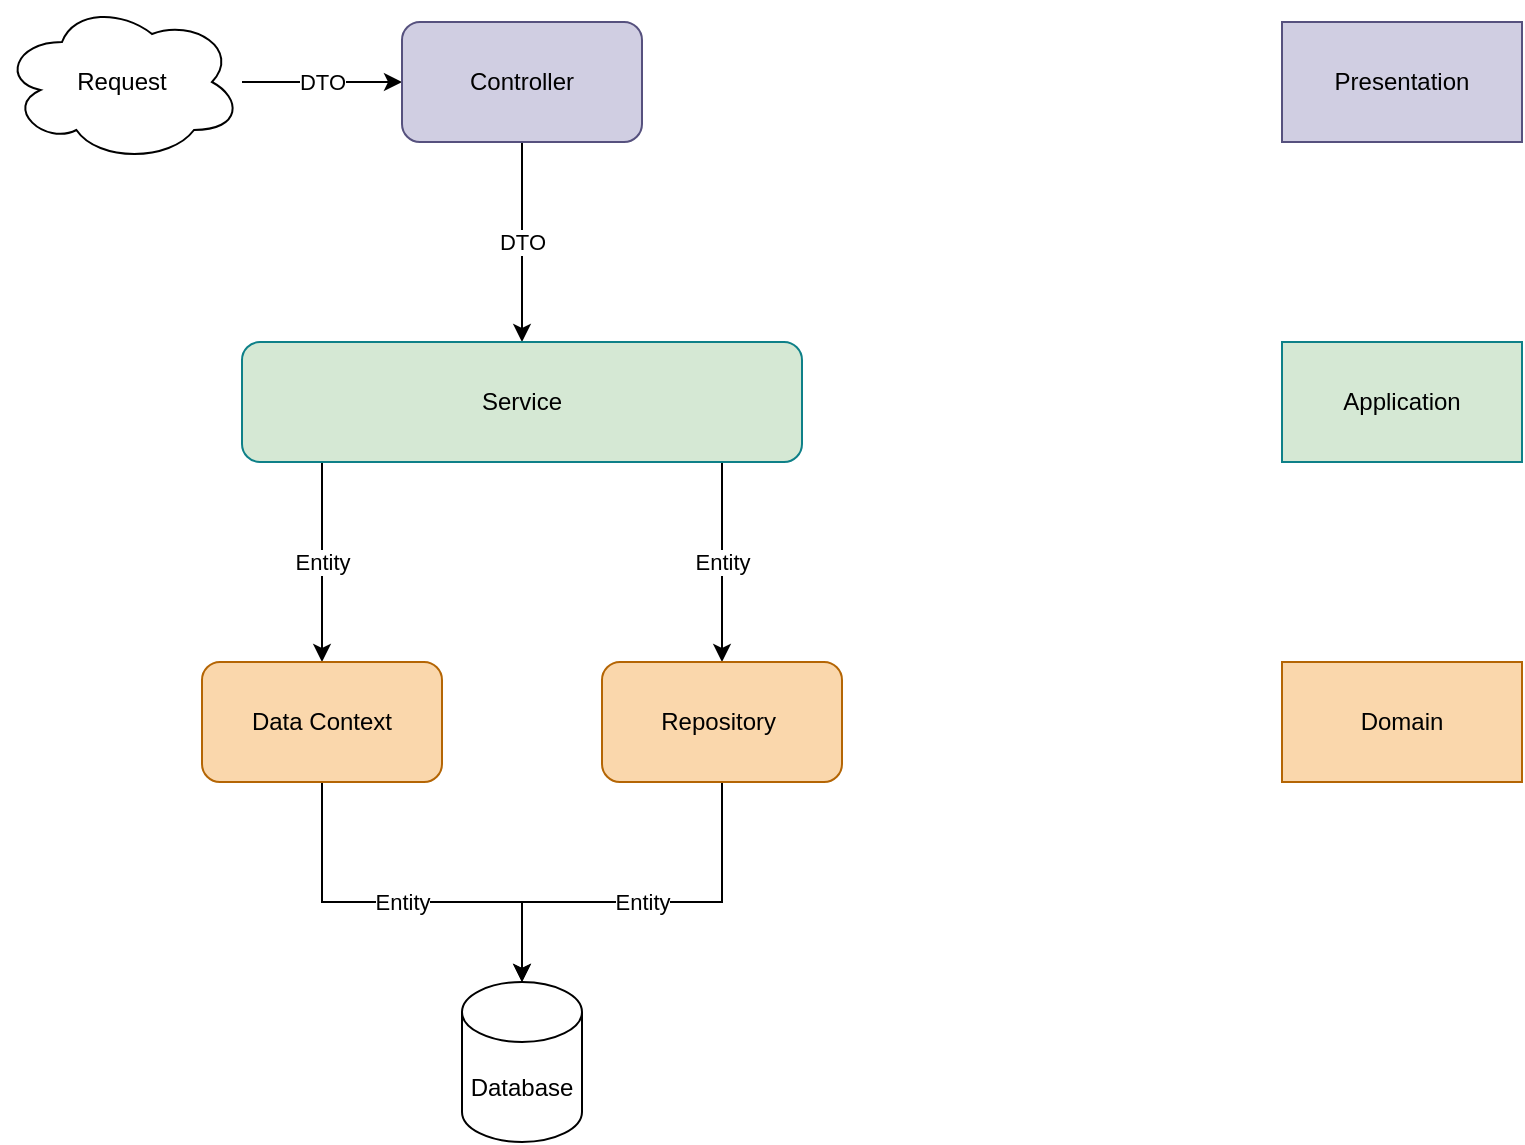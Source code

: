 <mxfile version="21.5.0" type="device">
  <diagram name="Page-1" id="wnHaTxV7M6vfOgKo9EU0">
    <mxGraphModel dx="1434" dy="756" grid="1" gridSize="10" guides="1" tooltips="1" connect="1" arrows="1" fold="1" page="1" pageScale="1" pageWidth="850" pageHeight="1100" math="0" shadow="0">
      <root>
        <mxCell id="0" />
        <mxCell id="1" parent="0" />
        <mxCell id="74psPuubJWWWUVLqXc-5-5" value="DTO" style="edgeStyle=orthogonalEdgeStyle;rounded=0;orthogonalLoop=1;jettySize=auto;html=1;" edge="1" parent="1" source="74psPuubJWWWUVLqXc-5-1" target="74psPuubJWWWUVLqXc-5-4">
          <mxGeometry relative="1" as="geometry" />
        </mxCell>
        <mxCell id="74psPuubJWWWUVLqXc-5-1" value="Request" style="ellipse;shape=cloud;whiteSpace=wrap;html=1;" vertex="1" parent="1">
          <mxGeometry x="40" y="70" width="120" height="80" as="geometry" />
        </mxCell>
        <mxCell id="74psPuubJWWWUVLqXc-5-7" value="DTO" style="edgeStyle=orthogonalEdgeStyle;rounded=0;orthogonalLoop=1;jettySize=auto;html=1;" edge="1" parent="1" source="74psPuubJWWWUVLqXc-5-4" target="74psPuubJWWWUVLqXc-5-8">
          <mxGeometry relative="1" as="geometry">
            <mxPoint x="300" y="240" as="targetPoint" />
          </mxGeometry>
        </mxCell>
        <mxCell id="74psPuubJWWWUVLqXc-5-4" value="Controller" style="rounded=1;whiteSpace=wrap;html=1;fillColor=#d0cee2;strokeColor=#56517e;" vertex="1" parent="1">
          <mxGeometry x="240" y="80" width="120" height="60" as="geometry" />
        </mxCell>
        <mxCell id="74psPuubJWWWUVLqXc-5-10" value="Entity" style="edgeStyle=orthogonalEdgeStyle;rounded=0;orthogonalLoop=1;jettySize=auto;html=1;" edge="1" parent="1" source="74psPuubJWWWUVLqXc-5-8" target="74psPuubJWWWUVLqXc-5-9">
          <mxGeometry relative="1" as="geometry">
            <Array as="points">
              <mxPoint x="200" y="330" />
              <mxPoint x="200" y="330" />
            </Array>
          </mxGeometry>
        </mxCell>
        <mxCell id="74psPuubJWWWUVLqXc-5-12" value="Entity" style="edgeStyle=orthogonalEdgeStyle;rounded=0;orthogonalLoop=1;jettySize=auto;html=1;" edge="1" parent="1" source="74psPuubJWWWUVLqXc-5-8" target="74psPuubJWWWUVLqXc-5-11">
          <mxGeometry relative="1" as="geometry">
            <Array as="points">
              <mxPoint x="400" y="330" />
              <mxPoint x="400" y="330" />
            </Array>
          </mxGeometry>
        </mxCell>
        <mxCell id="74psPuubJWWWUVLqXc-5-8" value="Service" style="rounded=1;whiteSpace=wrap;html=1;fillColor=#D5E8D4;strokeColor=#0e8088;" vertex="1" parent="1">
          <mxGeometry x="160" y="240" width="280" height="60" as="geometry" />
        </mxCell>
        <mxCell id="74psPuubJWWWUVLqXc-5-14" value="Entity" style="edgeStyle=orthogonalEdgeStyle;rounded=0;orthogonalLoop=1;jettySize=auto;html=1;" edge="1" parent="1" source="74psPuubJWWWUVLqXc-5-9" target="74psPuubJWWWUVLqXc-5-13">
          <mxGeometry relative="1" as="geometry">
            <Array as="points">
              <mxPoint x="200" y="520" />
              <mxPoint x="300" y="520" />
            </Array>
          </mxGeometry>
        </mxCell>
        <mxCell id="74psPuubJWWWUVLqXc-5-9" value="Data Context" style="rounded=1;whiteSpace=wrap;html=1;fillColor=#fad7ac;strokeColor=#b46504;" vertex="1" parent="1">
          <mxGeometry x="140" y="400" width="120" height="60" as="geometry" />
        </mxCell>
        <mxCell id="74psPuubJWWWUVLqXc-5-15" value="Entity" style="edgeStyle=orthogonalEdgeStyle;rounded=0;orthogonalLoop=1;jettySize=auto;html=1;" edge="1" parent="1" source="74psPuubJWWWUVLqXc-5-11" target="74psPuubJWWWUVLqXc-5-13">
          <mxGeometry relative="1" as="geometry">
            <Array as="points">
              <mxPoint x="400" y="520" />
              <mxPoint x="300" y="520" />
            </Array>
          </mxGeometry>
        </mxCell>
        <mxCell id="74psPuubJWWWUVLqXc-5-11" value="Repository&amp;nbsp;" style="rounded=1;whiteSpace=wrap;html=1;fillColor=#fad7ac;strokeColor=#b46504;" vertex="1" parent="1">
          <mxGeometry x="340" y="400" width="120" height="60" as="geometry" />
        </mxCell>
        <mxCell id="74psPuubJWWWUVLqXc-5-13" value="Database" style="shape=cylinder3;whiteSpace=wrap;html=1;boundedLbl=1;backgroundOutline=1;size=15;" vertex="1" parent="1">
          <mxGeometry x="270" y="560" width="60" height="80" as="geometry" />
        </mxCell>
        <mxCell id="74psPuubJWWWUVLqXc-5-16" value="Presentation" style="rounded=0;whiteSpace=wrap;html=1;fillColor=#d0cee2;strokeColor=#56517e;" vertex="1" parent="1">
          <mxGeometry x="680" y="80" width="120" height="60" as="geometry" />
        </mxCell>
        <mxCell id="74psPuubJWWWUVLqXc-5-17" value="Application" style="rounded=0;whiteSpace=wrap;html=1;fillColor=#D5E8D4;strokeColor=#0e8088;" vertex="1" parent="1">
          <mxGeometry x="680" y="240" width="120" height="60" as="geometry" />
        </mxCell>
        <mxCell id="74psPuubJWWWUVLqXc-5-18" value="Domain" style="rounded=0;whiteSpace=wrap;html=1;fillColor=#fad7ac;strokeColor=#b46504;" vertex="1" parent="1">
          <mxGeometry x="680" y="400" width="120" height="60" as="geometry" />
        </mxCell>
      </root>
    </mxGraphModel>
  </diagram>
</mxfile>
